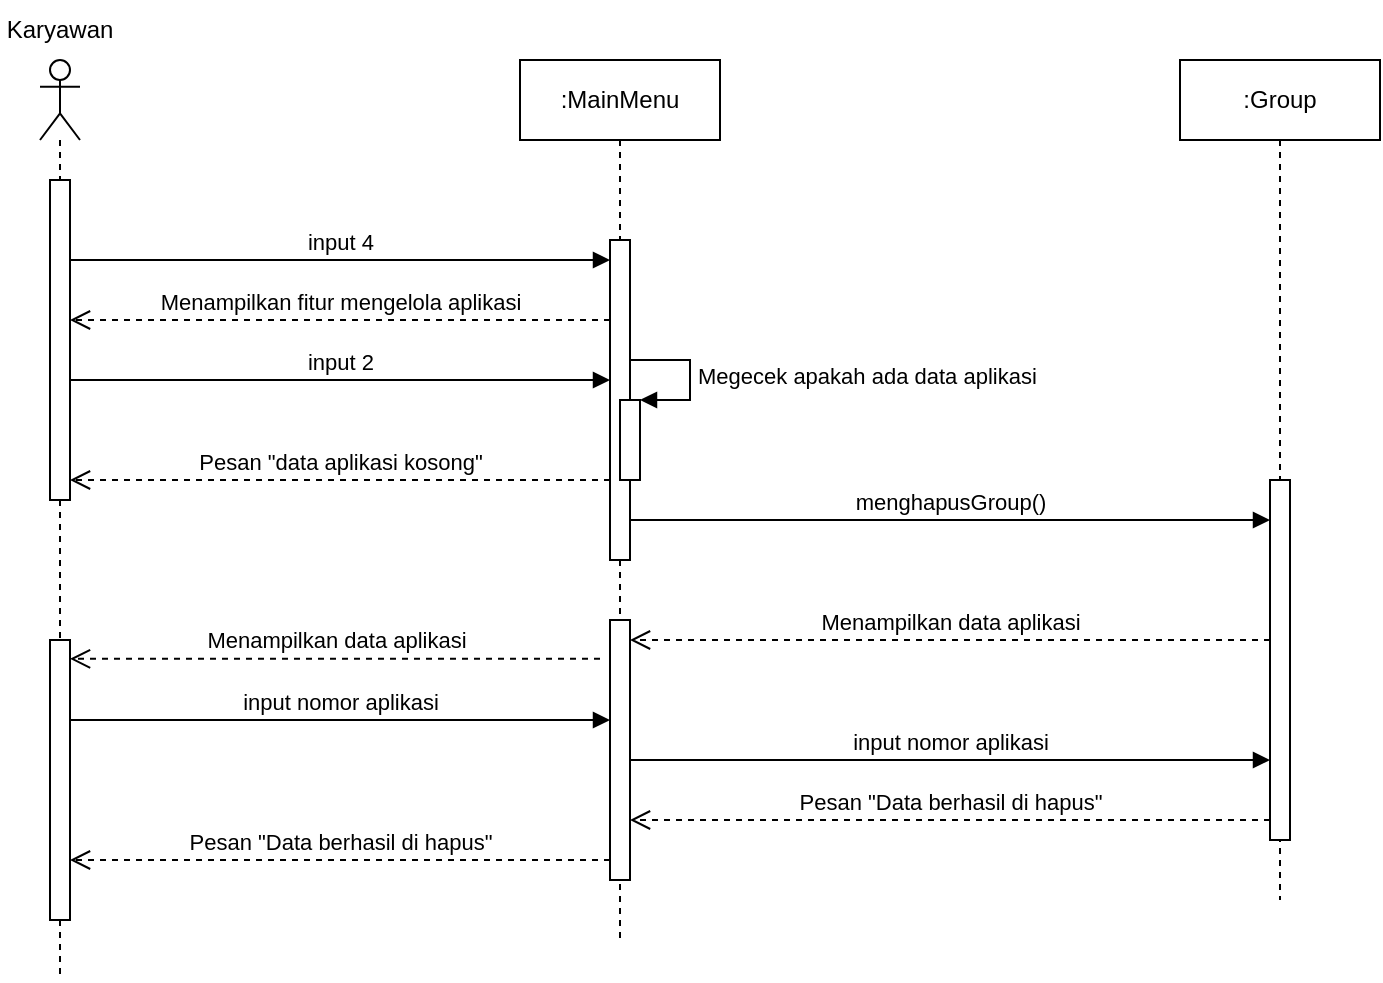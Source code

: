<mxfile version="20.8.16" type="device"><diagram name="Page-1" id="AZG5SbDiG3ImBGd2x0z6"><mxGraphModel dx="515" dy="621" grid="1" gridSize="10" guides="1" tooltips="1" connect="1" arrows="1" fold="1" page="1" pageScale="1" pageWidth="850" pageHeight="1100" math="0" shadow="0"><root><mxCell id="0"/><mxCell id="1" parent="0"/><mxCell id="XIp8-Zv-VhQl36fhzLrV-1" value="" style="shape=umlLifeline;participant=umlActor;perimeter=lifelinePerimeter;whiteSpace=wrap;html=1;container=1;collapsible=0;recursiveResize=0;verticalAlign=top;spacingTop=36;outlineConnect=0;" vertex="1" parent="1"><mxGeometry x="40" y="80" width="20" height="460" as="geometry"/></mxCell><mxCell id="XIp8-Zv-VhQl36fhzLrV-2" value="" style="html=1;points=[];perimeter=orthogonalPerimeter;" vertex="1" parent="XIp8-Zv-VhQl36fhzLrV-1"><mxGeometry x="5" y="60" width="10" height="160" as="geometry"/></mxCell><mxCell id="XIp8-Zv-VhQl36fhzLrV-3" value="Menampilkan data aplikasi" style="html=1;verticalAlign=bottom;endArrow=open;dashed=1;endSize=8;rounded=0;" edge="1" parent="XIp8-Zv-VhQl36fhzLrV-1" target="XIp8-Zv-VhQl36fhzLrV-4"><mxGeometry relative="1" as="geometry"><mxPoint x="280" y="299.41" as="sourcePoint"/><mxPoint x="-40" y="299.41" as="targetPoint"/><Array as="points"><mxPoint x="205" y="299.41"/><mxPoint x="35" y="299.41"/></Array></mxGeometry></mxCell><mxCell id="XIp8-Zv-VhQl36fhzLrV-4" value="" style="html=1;points=[];perimeter=orthogonalPerimeter;" vertex="1" parent="XIp8-Zv-VhQl36fhzLrV-1"><mxGeometry x="5" y="290" width="10" height="140" as="geometry"/></mxCell><mxCell id="XIp8-Zv-VhQl36fhzLrV-5" value="Karyawan" style="text;html=1;strokeColor=none;fillColor=none;align=center;verticalAlign=middle;whiteSpace=wrap;rounded=0;" vertex="1" parent="1"><mxGeometry x="20" y="50" width="60" height="30" as="geometry"/></mxCell><mxCell id="XIp8-Zv-VhQl36fhzLrV-6" value=":MainMenu" style="shape=umlLifeline;perimeter=lifelinePerimeter;whiteSpace=wrap;html=1;container=1;collapsible=0;recursiveResize=0;outlineConnect=0;" vertex="1" parent="1"><mxGeometry x="280" y="80" width="100" height="440" as="geometry"/></mxCell><mxCell id="XIp8-Zv-VhQl36fhzLrV-7" value="" style="html=1;points=[];perimeter=orthogonalPerimeter;" vertex="1" parent="XIp8-Zv-VhQl36fhzLrV-6"><mxGeometry x="45" y="90" width="10" height="160" as="geometry"/></mxCell><mxCell id="XIp8-Zv-VhQl36fhzLrV-8" value="" style="html=1;points=[];perimeter=orthogonalPerimeter;" vertex="1" parent="XIp8-Zv-VhQl36fhzLrV-6"><mxGeometry x="50" y="170" width="10" height="40" as="geometry"/></mxCell><mxCell id="XIp8-Zv-VhQl36fhzLrV-9" value="Megecek apakah ada data aplikasi" style="edgeStyle=orthogonalEdgeStyle;html=1;align=left;spacingLeft=2;endArrow=block;rounded=0;entryX=1;entryY=0;" edge="1" parent="XIp8-Zv-VhQl36fhzLrV-6" target="XIp8-Zv-VhQl36fhzLrV-8"><mxGeometry relative="1" as="geometry"><mxPoint x="55" y="150" as="sourcePoint"/><Array as="points"><mxPoint x="85" y="150"/></Array></mxGeometry></mxCell><mxCell id="XIp8-Zv-VhQl36fhzLrV-10" value="" style="html=1;points=[];perimeter=orthogonalPerimeter;" vertex="1" parent="XIp8-Zv-VhQl36fhzLrV-6"><mxGeometry x="45" y="280" width="10" height="130" as="geometry"/></mxCell><mxCell id="XIp8-Zv-VhQl36fhzLrV-11" value=":Group" style="shape=umlLifeline;perimeter=lifelinePerimeter;whiteSpace=wrap;html=1;container=1;collapsible=0;recursiveResize=0;outlineConnect=0;" vertex="1" parent="1"><mxGeometry x="610" y="80" width="100" height="420" as="geometry"/></mxCell><mxCell id="XIp8-Zv-VhQl36fhzLrV-12" value="" style="html=1;points=[];perimeter=orthogonalPerimeter;" vertex="1" parent="XIp8-Zv-VhQl36fhzLrV-11"><mxGeometry x="45" y="210" width="10" height="180" as="geometry"/></mxCell><mxCell id="XIp8-Zv-VhQl36fhzLrV-13" value="input 4" style="html=1;verticalAlign=bottom;endArrow=block;rounded=0;" edge="1" parent="1" source="XIp8-Zv-VhQl36fhzLrV-2" target="XIp8-Zv-VhQl36fhzLrV-7"><mxGeometry width="80" relative="1" as="geometry"><mxPoint x="140" y="190" as="sourcePoint"/><mxPoint x="220" y="190" as="targetPoint"/><Array as="points"><mxPoint x="230" y="180"/></Array></mxGeometry></mxCell><mxCell id="XIp8-Zv-VhQl36fhzLrV-14" value="Menampilkan fitur mengelola aplikasi" style="html=1;verticalAlign=bottom;endArrow=open;dashed=1;endSize=8;rounded=0;" edge="1" parent="1" source="XIp8-Zv-VhQl36fhzLrV-7" target="XIp8-Zv-VhQl36fhzLrV-2"><mxGeometry relative="1" as="geometry"><mxPoint x="250" y="230" as="sourcePoint"/><mxPoint x="170" y="230" as="targetPoint"/><Array as="points"><mxPoint x="240" y="210"/></Array></mxGeometry></mxCell><mxCell id="XIp8-Zv-VhQl36fhzLrV-15" value="input 2" style="html=1;verticalAlign=bottom;endArrow=block;rounded=0;" edge="1" parent="1" source="XIp8-Zv-VhQl36fhzLrV-2" target="XIp8-Zv-VhQl36fhzLrV-7"><mxGeometry width="80" relative="1" as="geometry"><mxPoint x="140" y="259.71" as="sourcePoint"/><mxPoint x="330" y="259.71" as="targetPoint"/><Array as="points"><mxPoint x="230" y="240"/><mxPoint x="250" y="240"/><mxPoint x="280" y="240"/></Array></mxGeometry></mxCell><mxCell id="XIp8-Zv-VhQl36fhzLrV-16" value="Pesan &quot;data aplikasi kosong&quot;" style="html=1;verticalAlign=bottom;endArrow=open;dashed=1;endSize=8;rounded=0;" edge="1" parent="1" source="XIp8-Zv-VhQl36fhzLrV-7" target="XIp8-Zv-VhQl36fhzLrV-2"><mxGeometry relative="1" as="geometry"><mxPoint x="320" y="290" as="sourcePoint"/><mxPoint x="70" y="290" as="targetPoint"/><Array as="points"><mxPoint x="235" y="290"/></Array></mxGeometry></mxCell><mxCell id="XIp8-Zv-VhQl36fhzLrV-17" value="menghapusGroup()" style="html=1;verticalAlign=bottom;endArrow=block;rounded=0;" edge="1" parent="1" source="XIp8-Zv-VhQl36fhzLrV-7" target="XIp8-Zv-VhQl36fhzLrV-12"><mxGeometry width="80" relative="1" as="geometry"><mxPoint x="340" y="320" as="sourcePoint"/><mxPoint x="610" y="320" as="targetPoint"/><Array as="points"><mxPoint x="430" y="310"/><mxPoint x="535" y="310"/><mxPoint x="570" y="310"/></Array></mxGeometry></mxCell><mxCell id="XIp8-Zv-VhQl36fhzLrV-18" value="Menampilkan data aplikasi" style="html=1;verticalAlign=bottom;endArrow=open;dashed=1;endSize=8;rounded=0;" edge="1" parent="1" source="XIp8-Zv-VhQl36fhzLrV-12" target="XIp8-Zv-VhQl36fhzLrV-10"><mxGeometry relative="1" as="geometry"><mxPoint x="610" y="400" as="sourcePoint"/><mxPoint x="340" y="400" as="targetPoint"/><Array as="points"><mxPoint x="580" y="370"/><mxPoint x="410" y="370"/></Array></mxGeometry></mxCell><mxCell id="XIp8-Zv-VhQl36fhzLrV-19" value="input nomor aplikasi" style="html=1;verticalAlign=bottom;endArrow=block;rounded=0;" edge="1" parent="1" source="XIp8-Zv-VhQl36fhzLrV-4" target="XIp8-Zv-VhQl36fhzLrV-10"><mxGeometry width="80" relative="1" as="geometry"><mxPoint x="70" y="410" as="sourcePoint"/><mxPoint x="150" y="410" as="targetPoint"/><Array as="points"><mxPoint x="230" y="410"/></Array></mxGeometry></mxCell><mxCell id="XIp8-Zv-VhQl36fhzLrV-20" value="input nomor aplikasi" style="html=1;verticalAlign=bottom;endArrow=block;rounded=0;" edge="1" parent="1" source="XIp8-Zv-VhQl36fhzLrV-10" target="XIp8-Zv-VhQl36fhzLrV-12"><mxGeometry width="80" relative="1" as="geometry"><mxPoint x="350" y="430" as="sourcePoint"/><mxPoint x="620" y="430" as="targetPoint"/><Array as="points"><mxPoint x="525" y="430"/></Array></mxGeometry></mxCell><mxCell id="XIp8-Zv-VhQl36fhzLrV-22" value="Pesan &quot;Data berhasil di hapus&quot;" style="html=1;verticalAlign=bottom;endArrow=open;dashed=1;endSize=8;rounded=0;" edge="1" parent="1" source="XIp8-Zv-VhQl36fhzLrV-12" target="XIp8-Zv-VhQl36fhzLrV-10"><mxGeometry relative="1" as="geometry"><mxPoint x="540" y="530" as="sourcePoint"/><mxPoint x="460" y="530" as="targetPoint"/><Array as="points"><mxPoint x="540" y="460"/><mxPoint x="390" y="460"/></Array></mxGeometry></mxCell><mxCell id="XIp8-Zv-VhQl36fhzLrV-23" value="Pesan &quot;Data berhasil di hapus&quot;" style="html=1;verticalAlign=bottom;endArrow=open;dashed=1;endSize=8;rounded=0;" edge="1" parent="1" source="XIp8-Zv-VhQl36fhzLrV-10" target="XIp8-Zv-VhQl36fhzLrV-4"><mxGeometry relative="1" as="geometry"><mxPoint x="320" y="530" as="sourcePoint"/><mxPoint y="530" as="targetPoint"/><Array as="points"><mxPoint x="210" y="480"/></Array></mxGeometry></mxCell></root></mxGraphModel></diagram></mxfile>